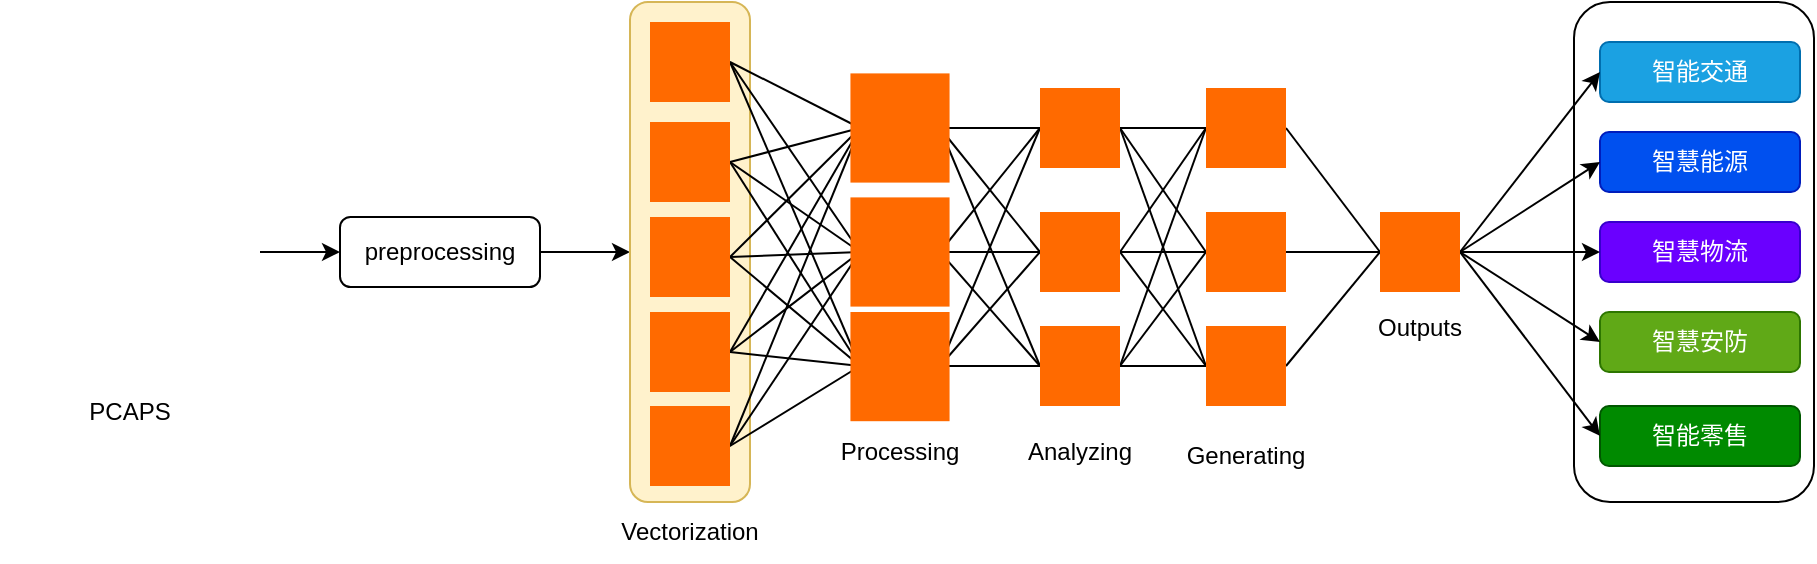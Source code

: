 <mxfile version="26.0.11">
  <diagram name="第 1 页" id="4YExwLPAchp78t5S7wiB">
    <mxGraphModel dx="1221" dy="759" grid="1" gridSize="10" guides="1" tooltips="1" connect="1" arrows="1" fold="1" page="1" pageScale="1" pageWidth="827" pageHeight="1169" math="0" shadow="0">
      <root>
        <mxCell id="0" />
        <mxCell id="1" parent="0" />
        <mxCell id="H4Bm_aIChpjqzIzomqdf-14" style="edgeStyle=orthogonalEdgeStyle;rounded=0;orthogonalLoop=1;jettySize=auto;html=1;exitX=1;exitY=0.5;exitDx=0;exitDy=0;entryX=0;entryY=0.5;entryDx=0;entryDy=0;" edge="1" parent="1" source="H4Bm_aIChpjqzIzomqdf-1" target="H4Bm_aIChpjqzIzomqdf-4">
          <mxGeometry relative="1" as="geometry" />
        </mxCell>
        <mxCell id="H4Bm_aIChpjqzIzomqdf-1" value="" style="shape=image;verticalLabelPosition=bottom;labelBackgroundColor=default;verticalAlign=top;aspect=fixed;imageAspect=0;image=https://ih1.redbubble.net/image.2098253031.774/st,small,845x845-pad,1000x1000,f8f8f8.u2.jpg;" vertex="1" parent="1">
          <mxGeometry x="40" y="120" width="130" height="130" as="geometry" />
        </mxCell>
        <mxCell id="H4Bm_aIChpjqzIzomqdf-2" value="PCAPS" style="text;html=1;align=center;verticalAlign=middle;whiteSpace=wrap;rounded=0;" vertex="1" parent="1">
          <mxGeometry x="75" y="250" width="60" height="30" as="geometry" />
        </mxCell>
        <mxCell id="H4Bm_aIChpjqzIzomqdf-15" style="edgeStyle=orthogonalEdgeStyle;rounded=0;orthogonalLoop=1;jettySize=auto;html=1;exitX=1;exitY=0.5;exitDx=0;exitDy=0;entryX=0;entryY=0.5;entryDx=0;entryDy=0;" edge="1" parent="1" source="H4Bm_aIChpjqzIzomqdf-4" target="H4Bm_aIChpjqzIzomqdf-7">
          <mxGeometry relative="1" as="geometry" />
        </mxCell>
        <mxCell id="H4Bm_aIChpjqzIzomqdf-4" value="preprocessing" style="rounded=1;whiteSpace=wrap;html=1;" vertex="1" parent="1">
          <mxGeometry x="210" y="167.5" width="100" height="35" as="geometry" />
        </mxCell>
        <mxCell id="H4Bm_aIChpjqzIzomqdf-7" value="" style="rounded=1;whiteSpace=wrap;html=1;fillColor=#fff2cc;strokeColor=#d6b656;" vertex="1" parent="1">
          <mxGeometry x="355" y="60" width="60" height="250" as="geometry" />
        </mxCell>
        <mxCell id="H4Bm_aIChpjqzIzomqdf-13" value="Vectorization" style="text;html=1;align=center;verticalAlign=middle;whiteSpace=wrap;rounded=0;" vertex="1" parent="1">
          <mxGeometry x="355" y="310" width="60" height="30" as="geometry" />
        </mxCell>
        <mxCell id="H4Bm_aIChpjqzIzomqdf-19" value="" style="endArrow=none;html=1;rounded=0;exitX=1;exitY=0.5;exitDx=0;exitDy=0;entryX=0;entryY=0.5;entryDx=0;entryDy=0;" edge="1" parent="1">
          <mxGeometry width="50" height="50" relative="1" as="geometry">
            <mxPoint x="405" y="90" as="sourcePoint" />
            <mxPoint x="470" y="123" as="targetPoint" />
          </mxGeometry>
        </mxCell>
        <mxCell id="H4Bm_aIChpjqzIzomqdf-21" value="" style="endArrow=none;html=1;rounded=0;exitX=1;exitY=0.5;exitDx=0;exitDy=0;entryX=0;entryY=0.5;entryDx=0;entryDy=0;" edge="1" parent="1">
          <mxGeometry width="50" height="50" relative="1" as="geometry">
            <mxPoint x="405" y="90" as="sourcePoint" />
            <mxPoint x="470" y="185" as="targetPoint" />
          </mxGeometry>
        </mxCell>
        <mxCell id="H4Bm_aIChpjqzIzomqdf-22" value="" style="endArrow=none;html=1;rounded=0;entryX=0;entryY=0.5;entryDx=0;entryDy=0;exitX=1;exitY=0.5;exitDx=0;exitDy=0;" edge="1" parent="1">
          <mxGeometry width="50" height="50" relative="1" as="geometry">
            <mxPoint x="405" y="90" as="sourcePoint" />
            <mxPoint x="470" y="242" as="targetPoint" />
          </mxGeometry>
        </mxCell>
        <mxCell id="H4Bm_aIChpjqzIzomqdf-23" value="" style="endArrow=none;html=1;rounded=0;exitX=1;exitY=0.5;exitDx=0;exitDy=0;entryX=0;entryY=0.5;entryDx=0;entryDy=0;" edge="1" parent="1">
          <mxGeometry width="50" height="50" relative="1" as="geometry">
            <mxPoint x="405" y="140" as="sourcePoint" />
            <mxPoint x="470" y="123" as="targetPoint" />
          </mxGeometry>
        </mxCell>
        <mxCell id="H4Bm_aIChpjqzIzomqdf-24" value="" style="endArrow=none;html=1;rounded=0;exitX=1;exitY=0.5;exitDx=0;exitDy=0;entryX=0;entryY=0.5;entryDx=0;entryDy=0;" edge="1" parent="1">
          <mxGeometry width="50" height="50" relative="1" as="geometry">
            <mxPoint x="405" y="140" as="sourcePoint" />
            <mxPoint x="470" y="185" as="targetPoint" />
          </mxGeometry>
        </mxCell>
        <mxCell id="H4Bm_aIChpjqzIzomqdf-25" value="" style="endArrow=none;html=1;rounded=0;exitX=1;exitY=0.5;exitDx=0;exitDy=0;entryX=0;entryY=0.5;entryDx=0;entryDy=0;" edge="1" parent="1">
          <mxGeometry width="50" height="50" relative="1" as="geometry">
            <mxPoint x="405" y="140" as="sourcePoint" />
            <mxPoint x="470" y="242" as="targetPoint" />
          </mxGeometry>
        </mxCell>
        <mxCell id="H4Bm_aIChpjqzIzomqdf-26" value="" style="endArrow=none;html=1;rounded=0;exitX=1;exitY=0.5;exitDx=0;exitDy=0;entryX=0;entryY=0.5;entryDx=0;entryDy=0;" edge="1" parent="1">
          <mxGeometry width="50" height="50" relative="1" as="geometry">
            <mxPoint x="405" y="187.5" as="sourcePoint" />
            <mxPoint x="470" y="123" as="targetPoint" />
          </mxGeometry>
        </mxCell>
        <mxCell id="H4Bm_aIChpjqzIzomqdf-27" value="" style="endArrow=none;html=1;rounded=0;exitX=1;exitY=0.5;exitDx=0;exitDy=0;entryX=0;entryY=0.5;entryDx=0;entryDy=0;" edge="1" parent="1">
          <mxGeometry width="50" height="50" relative="1" as="geometry">
            <mxPoint x="405" y="187.5" as="sourcePoint" />
            <mxPoint x="470" y="185" as="targetPoint" />
          </mxGeometry>
        </mxCell>
        <mxCell id="H4Bm_aIChpjqzIzomqdf-28" value="" style="endArrow=none;html=1;rounded=0;exitX=1;exitY=0.5;exitDx=0;exitDy=0;entryX=0;entryY=0.5;entryDx=0;entryDy=0;" edge="1" parent="1">
          <mxGeometry width="50" height="50" relative="1" as="geometry">
            <mxPoint x="405" y="187.5" as="sourcePoint" />
            <mxPoint x="470" y="242" as="targetPoint" />
          </mxGeometry>
        </mxCell>
        <mxCell id="H4Bm_aIChpjqzIzomqdf-29" value="" style="endArrow=none;html=1;rounded=0;exitX=1;exitY=0.5;exitDx=0;exitDy=0;entryX=0;entryY=0.5;entryDx=0;entryDy=0;" edge="1" parent="1">
          <mxGeometry width="50" height="50" relative="1" as="geometry">
            <mxPoint x="405" y="235" as="sourcePoint" />
            <mxPoint x="470" y="123" as="targetPoint" />
          </mxGeometry>
        </mxCell>
        <mxCell id="H4Bm_aIChpjqzIzomqdf-30" value="" style="endArrow=none;html=1;rounded=0;exitX=1;exitY=0.5;exitDx=0;exitDy=0;entryX=0;entryY=0.5;entryDx=0;entryDy=0;" edge="1" parent="1">
          <mxGeometry width="50" height="50" relative="1" as="geometry">
            <mxPoint x="405" y="235" as="sourcePoint" />
            <mxPoint x="470" y="185" as="targetPoint" />
          </mxGeometry>
        </mxCell>
        <mxCell id="H4Bm_aIChpjqzIzomqdf-31" value="" style="endArrow=none;html=1;rounded=0;exitX=1;exitY=0.5;exitDx=0;exitDy=0;entryX=0;entryY=0.5;entryDx=0;entryDy=0;" edge="1" parent="1">
          <mxGeometry width="50" height="50" relative="1" as="geometry">
            <mxPoint x="405" y="235" as="sourcePoint" />
            <mxPoint x="470" y="242" as="targetPoint" />
          </mxGeometry>
        </mxCell>
        <mxCell id="H4Bm_aIChpjqzIzomqdf-32" value="" style="endArrow=none;html=1;rounded=0;exitX=1;exitY=0.5;exitDx=0;exitDy=0;entryX=0;entryY=0.5;entryDx=0;entryDy=0;" edge="1" parent="1">
          <mxGeometry width="50" height="50" relative="1" as="geometry">
            <mxPoint x="405" y="282" as="sourcePoint" />
            <mxPoint x="470" y="242" as="targetPoint" />
          </mxGeometry>
        </mxCell>
        <mxCell id="H4Bm_aIChpjqzIzomqdf-34" value="" style="endArrow=none;html=1;rounded=0;exitX=1;exitY=0.5;exitDx=0;exitDy=0;entryX=0;entryY=0.5;entryDx=0;entryDy=0;" edge="1" parent="1">
          <mxGeometry width="50" height="50" relative="1" as="geometry">
            <mxPoint x="405" y="282" as="sourcePoint" />
            <mxPoint x="470" y="123" as="targetPoint" />
          </mxGeometry>
        </mxCell>
        <mxCell id="H4Bm_aIChpjqzIzomqdf-35" value="" style="endArrow=none;html=1;rounded=0;exitX=1;exitY=0.5;exitDx=0;exitDy=0;entryX=0;entryY=0.5;entryDx=0;entryDy=0;" edge="1" parent="1">
          <mxGeometry width="50" height="50" relative="1" as="geometry">
            <mxPoint x="405" y="282" as="sourcePoint" />
            <mxPoint x="470" y="185" as="targetPoint" />
          </mxGeometry>
        </mxCell>
        <mxCell id="H4Bm_aIChpjqzIzomqdf-44" value="" style="endArrow=none;html=1;rounded=0;exitX=1;exitY=0.5;exitDx=0;exitDy=0;entryX=0;entryY=0.5;entryDx=0;entryDy=0;" edge="1" parent="1">
          <mxGeometry width="50" height="50" relative="1" as="geometry">
            <mxPoint x="510" y="123" as="sourcePoint" />
            <mxPoint x="560" y="123" as="targetPoint" />
          </mxGeometry>
        </mxCell>
        <mxCell id="H4Bm_aIChpjqzIzomqdf-48" value="" style="endArrow=none;html=1;rounded=0;exitX=1;exitY=0.5;exitDx=0;exitDy=0;entryX=0;entryY=0.5;entryDx=0;entryDy=0;" edge="1" parent="1">
          <mxGeometry width="50" height="50" relative="1" as="geometry">
            <mxPoint x="510" y="123" as="sourcePoint" />
            <mxPoint x="560" y="185" as="targetPoint" />
          </mxGeometry>
        </mxCell>
        <mxCell id="H4Bm_aIChpjqzIzomqdf-49" value="" style="endArrow=none;html=1;rounded=0;exitX=1;exitY=0.5;exitDx=0;exitDy=0;entryX=0;entryY=0.5;entryDx=0;entryDy=0;" edge="1" parent="1">
          <mxGeometry width="50" height="50" relative="1" as="geometry">
            <mxPoint x="510" y="123" as="sourcePoint" />
            <mxPoint x="560" y="242" as="targetPoint" />
          </mxGeometry>
        </mxCell>
        <mxCell id="H4Bm_aIChpjqzIzomqdf-50" value="" style="endArrow=none;html=1;rounded=0;exitX=1;exitY=0.5;exitDx=0;exitDy=0;entryX=0;entryY=0.5;entryDx=0;entryDy=0;" edge="1" parent="1">
          <mxGeometry width="50" height="50" relative="1" as="geometry">
            <mxPoint x="510" y="185" as="sourcePoint" />
            <mxPoint x="560" y="123" as="targetPoint" />
          </mxGeometry>
        </mxCell>
        <mxCell id="H4Bm_aIChpjqzIzomqdf-51" value="" style="endArrow=none;html=1;rounded=0;exitX=1;exitY=0.5;exitDx=0;exitDy=0;" edge="1" parent="1">
          <mxGeometry width="50" height="50" relative="1" as="geometry">
            <mxPoint x="510" y="185" as="sourcePoint" />
            <mxPoint x="560" y="185" as="targetPoint" />
          </mxGeometry>
        </mxCell>
        <mxCell id="H4Bm_aIChpjqzIzomqdf-52" value="" style="endArrow=none;html=1;rounded=0;exitX=1;exitY=0.5;exitDx=0;exitDy=0;entryX=0;entryY=0.5;entryDx=0;entryDy=0;" edge="1" parent="1">
          <mxGeometry width="50" height="50" relative="1" as="geometry">
            <mxPoint x="510" y="242" as="sourcePoint" />
            <mxPoint x="560" y="185" as="targetPoint" />
          </mxGeometry>
        </mxCell>
        <mxCell id="H4Bm_aIChpjqzIzomqdf-53" value="" style="endArrow=none;html=1;rounded=0;exitX=1;exitY=0.5;exitDx=0;exitDy=0;entryX=0;entryY=0.5;entryDx=0;entryDy=0;" edge="1" parent="1">
          <mxGeometry width="50" height="50" relative="1" as="geometry">
            <mxPoint x="510" y="185" as="sourcePoint" />
            <mxPoint x="560" y="242" as="targetPoint" />
          </mxGeometry>
        </mxCell>
        <mxCell id="H4Bm_aIChpjqzIzomqdf-54" value="" style="endArrow=none;html=1;rounded=0;exitX=1;exitY=0.5;exitDx=0;exitDy=0;entryX=0;entryY=0.5;entryDx=0;entryDy=0;" edge="1" parent="1">
          <mxGeometry width="50" height="50" relative="1" as="geometry">
            <mxPoint x="510" y="242" as="sourcePoint" />
            <mxPoint x="560" y="242" as="targetPoint" />
          </mxGeometry>
        </mxCell>
        <mxCell id="H4Bm_aIChpjqzIzomqdf-56" value="" style="endArrow=none;html=1;rounded=0;exitX=1;exitY=0.5;exitDx=0;exitDy=0;entryX=0;entryY=0.5;entryDx=0;entryDy=0;" edge="1" parent="1">
          <mxGeometry width="50" height="50" relative="1" as="geometry">
            <mxPoint x="510" y="242" as="sourcePoint" />
            <mxPoint x="560" y="123" as="targetPoint" />
          </mxGeometry>
        </mxCell>
        <mxCell id="H4Bm_aIChpjqzIzomqdf-58" value="" style="endArrow=none;html=1;rounded=0;exitX=1;exitY=0.5;exitDx=0;exitDy=0;entryX=0;entryY=0.5;entryDx=0;entryDy=0;" edge="1" parent="1">
          <mxGeometry width="50" height="50" relative="1" as="geometry">
            <mxPoint x="600" y="123" as="sourcePoint" />
            <mxPoint x="643" y="123" as="targetPoint" />
          </mxGeometry>
        </mxCell>
        <mxCell id="H4Bm_aIChpjqzIzomqdf-59" value="" style="endArrow=none;html=1;rounded=0;exitX=1;exitY=0.5;exitDx=0;exitDy=0;entryX=0;entryY=0.5;entryDx=0;entryDy=0;" edge="1" parent="1">
          <mxGeometry width="50" height="50" relative="1" as="geometry">
            <mxPoint x="600" y="123" as="sourcePoint" />
            <mxPoint x="643" y="185" as="targetPoint" />
          </mxGeometry>
        </mxCell>
        <mxCell id="H4Bm_aIChpjqzIzomqdf-60" value="" style="endArrow=none;html=1;rounded=0;exitX=1;exitY=0.5;exitDx=0;exitDy=0;entryX=0;entryY=0.5;entryDx=0;entryDy=0;" edge="1" parent="1">
          <mxGeometry width="50" height="50" relative="1" as="geometry">
            <mxPoint x="600" y="123" as="sourcePoint" />
            <mxPoint x="643" y="242" as="targetPoint" />
          </mxGeometry>
        </mxCell>
        <mxCell id="H4Bm_aIChpjqzIzomqdf-61" value="" style="endArrow=none;html=1;rounded=0;exitX=1;exitY=0.5;exitDx=0;exitDy=0;entryX=0;entryY=0.5;entryDx=0;entryDy=0;" edge="1" parent="1">
          <mxGeometry width="50" height="50" relative="1" as="geometry">
            <mxPoint x="600" y="185" as="sourcePoint" />
            <mxPoint x="643" y="123" as="targetPoint" />
          </mxGeometry>
        </mxCell>
        <mxCell id="H4Bm_aIChpjqzIzomqdf-62" value="" style="endArrow=none;html=1;rounded=0;exitX=0;exitY=0.5;exitDx=0;exitDy=0;entryX=1;entryY=0.5;entryDx=0;entryDy=0;" edge="1" parent="1">
          <mxGeometry width="50" height="50" relative="1" as="geometry">
            <mxPoint x="643" y="185" as="sourcePoint" />
            <mxPoint x="600" y="185" as="targetPoint" />
          </mxGeometry>
        </mxCell>
        <mxCell id="H4Bm_aIChpjqzIzomqdf-63" value="" style="endArrow=none;html=1;rounded=0;exitX=1;exitY=0.5;exitDx=0;exitDy=0;entryX=0;entryY=0.5;entryDx=0;entryDy=0;" edge="1" parent="1">
          <mxGeometry width="50" height="50" relative="1" as="geometry">
            <mxPoint x="600" y="185" as="sourcePoint" />
            <mxPoint x="643" y="242" as="targetPoint" />
          </mxGeometry>
        </mxCell>
        <mxCell id="H4Bm_aIChpjqzIzomqdf-64" value="" style="endArrow=none;html=1;rounded=0;exitX=1;exitY=0.5;exitDx=0;exitDy=0;entryX=0;entryY=0.5;entryDx=0;entryDy=0;" edge="1" parent="1">
          <mxGeometry width="50" height="50" relative="1" as="geometry">
            <mxPoint x="600" y="242" as="sourcePoint" />
            <mxPoint x="643" y="242" as="targetPoint" />
          </mxGeometry>
        </mxCell>
        <mxCell id="H4Bm_aIChpjqzIzomqdf-65" value="" style="endArrow=none;html=1;rounded=0;exitX=1;exitY=0.5;exitDx=0;exitDy=0;entryX=0;entryY=0.5;entryDx=0;entryDy=0;" edge="1" parent="1">
          <mxGeometry width="50" height="50" relative="1" as="geometry">
            <mxPoint x="600" y="242" as="sourcePoint" />
            <mxPoint x="643" y="185" as="targetPoint" />
          </mxGeometry>
        </mxCell>
        <mxCell id="H4Bm_aIChpjqzIzomqdf-66" value="" style="endArrow=none;html=1;rounded=0;exitX=1;exitY=0.5;exitDx=0;exitDy=0;entryX=0;entryY=0.5;entryDx=0;entryDy=0;" edge="1" parent="1">
          <mxGeometry width="50" height="50" relative="1" as="geometry">
            <mxPoint x="600" y="242" as="sourcePoint" />
            <mxPoint x="643" y="123" as="targetPoint" />
          </mxGeometry>
        </mxCell>
        <mxCell id="H4Bm_aIChpjqzIzomqdf-68" value="" style="endArrow=none;html=1;rounded=0;exitX=1;exitY=0.5;exitDx=0;exitDy=0;entryX=0;entryY=0.5;entryDx=0;entryDy=0;" edge="1" parent="1">
          <mxGeometry width="50" height="50" relative="1" as="geometry">
            <mxPoint x="683" y="123" as="sourcePoint" />
            <mxPoint x="730" y="185" as="targetPoint" />
          </mxGeometry>
        </mxCell>
        <mxCell id="H4Bm_aIChpjqzIzomqdf-70" value="" style="endArrow=none;html=1;rounded=0;exitX=1;exitY=0.5;exitDx=0;exitDy=0;entryX=0;entryY=0.5;entryDx=0;entryDy=0;" edge="1" parent="1">
          <mxGeometry width="50" height="50" relative="1" as="geometry">
            <mxPoint x="683" y="185" as="sourcePoint" />
            <mxPoint x="730" y="185" as="targetPoint" />
          </mxGeometry>
        </mxCell>
        <mxCell id="H4Bm_aIChpjqzIzomqdf-71" value="" style="endArrow=none;html=1;rounded=0;exitX=1;exitY=0.5;exitDx=0;exitDy=0;entryX=0;entryY=0.5;entryDx=0;entryDy=0;" edge="1" parent="1">
          <mxGeometry width="50" height="50" relative="1" as="geometry">
            <mxPoint x="683" y="242" as="sourcePoint" />
            <mxPoint x="730" y="185" as="targetPoint" />
          </mxGeometry>
        </mxCell>
        <mxCell id="H4Bm_aIChpjqzIzomqdf-72" value="" style="rounded=1;whiteSpace=wrap;html=1;" vertex="1" parent="1">
          <mxGeometry x="827" y="60" width="120" height="250" as="geometry" />
        </mxCell>
        <mxCell id="H4Bm_aIChpjqzIzomqdf-73" value="智能交通" style="rounded=1;whiteSpace=wrap;html=1;fillColor=#1ba1e2;fontColor=#ffffff;strokeColor=#006EAF;" vertex="1" parent="1">
          <mxGeometry x="840" y="80" width="100" height="30" as="geometry" />
        </mxCell>
        <mxCell id="H4Bm_aIChpjqzIzomqdf-74" value="智慧能源" style="rounded=1;whiteSpace=wrap;html=1;fillColor=#0050ef;fontColor=#ffffff;strokeColor=#001DBC;" vertex="1" parent="1">
          <mxGeometry x="840" y="125" width="100" height="30" as="geometry" />
        </mxCell>
        <mxCell id="H4Bm_aIChpjqzIzomqdf-75" value="智慧物流" style="rounded=1;whiteSpace=wrap;html=1;fillColor=#6a00ff;fontColor=#ffffff;strokeColor=#3700CC;" vertex="1" parent="1">
          <mxGeometry x="840" y="170" width="100" height="30" as="geometry" />
        </mxCell>
        <mxCell id="H4Bm_aIChpjqzIzomqdf-76" value="智慧安防" style="rounded=1;whiteSpace=wrap;html=1;fillColor=#60a917;fontColor=#ffffff;strokeColor=#2D7600;" vertex="1" parent="1">
          <mxGeometry x="840" y="215" width="100" height="30" as="geometry" />
        </mxCell>
        <mxCell id="H4Bm_aIChpjqzIzomqdf-77" value="智能零售" style="rounded=1;whiteSpace=wrap;html=1;fillColor=#008a00;fontColor=#ffffff;strokeColor=#005700;" vertex="1" parent="1">
          <mxGeometry x="840" y="262" width="100" height="30" as="geometry" />
        </mxCell>
        <mxCell id="H4Bm_aIChpjqzIzomqdf-79" value="" style="endArrow=classic;html=1;rounded=0;exitX=1;exitY=0.5;exitDx=0;exitDy=0;entryX=0;entryY=0.5;entryDx=0;entryDy=0;" edge="1" parent="1" target="H4Bm_aIChpjqzIzomqdf-73">
          <mxGeometry width="50" height="50" relative="1" as="geometry">
            <mxPoint x="770" y="185" as="sourcePoint" />
            <mxPoint x="530" y="210" as="targetPoint" />
          </mxGeometry>
        </mxCell>
        <mxCell id="H4Bm_aIChpjqzIzomqdf-80" value="" style="endArrow=classic;html=1;rounded=0;exitX=1;exitY=0.5;exitDx=0;exitDy=0;entryX=0;entryY=0.5;entryDx=0;entryDy=0;" edge="1" parent="1" target="H4Bm_aIChpjqzIzomqdf-74">
          <mxGeometry width="50" height="50" relative="1" as="geometry">
            <mxPoint x="770" y="185" as="sourcePoint" />
            <mxPoint x="850" y="105" as="targetPoint" />
          </mxGeometry>
        </mxCell>
        <mxCell id="H4Bm_aIChpjqzIzomqdf-81" value="" style="endArrow=classic;html=1;rounded=0;exitX=1;exitY=0.5;exitDx=0;exitDy=0;entryX=0;entryY=0.5;entryDx=0;entryDy=0;" edge="1" parent="1" target="H4Bm_aIChpjqzIzomqdf-75">
          <mxGeometry width="50" height="50" relative="1" as="geometry">
            <mxPoint x="770" y="185" as="sourcePoint" />
            <mxPoint x="860" y="115" as="targetPoint" />
          </mxGeometry>
        </mxCell>
        <mxCell id="H4Bm_aIChpjqzIzomqdf-82" value="" style="endArrow=classic;html=1;rounded=0;exitX=1;exitY=0.5;exitDx=0;exitDy=0;entryX=0;entryY=0.5;entryDx=0;entryDy=0;" edge="1" parent="1" target="H4Bm_aIChpjqzIzomqdf-76">
          <mxGeometry width="50" height="50" relative="1" as="geometry">
            <mxPoint x="770" y="185" as="sourcePoint" />
            <mxPoint x="870" y="125" as="targetPoint" />
          </mxGeometry>
        </mxCell>
        <mxCell id="H4Bm_aIChpjqzIzomqdf-83" value="" style="endArrow=classic;html=1;rounded=0;exitX=1;exitY=0.5;exitDx=0;exitDy=0;entryX=0;entryY=0.5;entryDx=0;entryDy=0;" edge="1" parent="1" target="H4Bm_aIChpjqzIzomqdf-77">
          <mxGeometry width="50" height="50" relative="1" as="geometry">
            <mxPoint x="770" y="185" as="sourcePoint" />
            <mxPoint x="880" y="135" as="targetPoint" />
          </mxGeometry>
        </mxCell>
        <mxCell id="H4Bm_aIChpjqzIzomqdf-84" value="Outputs" style="text;html=1;align=center;verticalAlign=middle;whiteSpace=wrap;rounded=0;" vertex="1" parent="1">
          <mxGeometry x="720" y="207.5" width="60" height="30" as="geometry" />
        </mxCell>
        <mxCell id="H4Bm_aIChpjqzIzomqdf-87" value="" style="points=[];aspect=fixed;html=1;align=center;shadow=0;dashed=0;fillColor=#FF6A00;strokeColor=none;shape=mxgraph.alibaba_cloud.nlp_natural_language_processing;" vertex="1" parent="1">
          <mxGeometry x="465.22" y="95.7" width="49.56" height="54.6" as="geometry" />
        </mxCell>
        <mxCell id="H4Bm_aIChpjqzIzomqdf-88" value="" style="points=[];aspect=fixed;html=1;align=center;shadow=0;dashed=0;fillColor=#FF6A00;strokeColor=none;shape=mxgraph.alibaba_cloud.nlp_natural_language_processing;" vertex="1" parent="1">
          <mxGeometry x="465.22" y="157.7" width="49.56" height="54.6" as="geometry" />
        </mxCell>
        <mxCell id="H4Bm_aIChpjqzIzomqdf-89" value="" style="points=[];aspect=fixed;html=1;align=center;shadow=0;dashed=0;fillColor=#FF6A00;strokeColor=none;shape=mxgraph.alibaba_cloud.nlp_natural_language_processing;" vertex="1" parent="1">
          <mxGeometry x="465.22" y="215" width="49.56" height="54.6" as="geometry" />
        </mxCell>
        <mxCell id="H4Bm_aIChpjqzIzomqdf-90" value="" style="points=[];aspect=fixed;html=1;align=center;shadow=0;dashed=0;fillColor=#FF6A00;strokeColor=none;shape=mxgraph.alibaba_cloud.nlp-ke_keyword_extraction;" vertex="1" parent="1">
          <mxGeometry x="643" y="103" width="40" height="40" as="geometry" />
        </mxCell>
        <mxCell id="H4Bm_aIChpjqzIzomqdf-91" value="" style="points=[];aspect=fixed;html=1;align=center;shadow=0;dashed=0;fillColor=#FF6A00;strokeColor=none;shape=mxgraph.alibaba_cloud.nlp-pos_part-of-speech_tagging;" vertex="1" parent="1">
          <mxGeometry x="365" y="70" width="40" height="40" as="geometry" />
        </mxCell>
        <mxCell id="H4Bm_aIChpjqzIzomqdf-92" value="" style="points=[];aspect=fixed;html=1;align=center;shadow=0;dashed=0;fillColor=#FF6A00;strokeColor=none;shape=mxgraph.alibaba_cloud.nlp-pos_part-of-speech_tagging;" vertex="1" parent="1">
          <mxGeometry x="365" y="120" width="40" height="40" as="geometry" />
        </mxCell>
        <mxCell id="H4Bm_aIChpjqzIzomqdf-93" value="" style="points=[];aspect=fixed;html=1;align=center;shadow=0;dashed=0;fillColor=#FF6A00;strokeColor=none;shape=mxgraph.alibaba_cloud.nlp-pos_part-of-speech_tagging;" vertex="1" parent="1">
          <mxGeometry x="365" y="167.5" width="40" height="40" as="geometry" />
        </mxCell>
        <mxCell id="H4Bm_aIChpjqzIzomqdf-94" value="" style="points=[];aspect=fixed;html=1;align=center;shadow=0;dashed=0;fillColor=#FF6A00;strokeColor=none;shape=mxgraph.alibaba_cloud.nlp-pos_part-of-speech_tagging;" vertex="1" parent="1">
          <mxGeometry x="365" y="215" width="40" height="40" as="geometry" />
        </mxCell>
        <mxCell id="H4Bm_aIChpjqzIzomqdf-95" value="" style="points=[];aspect=fixed;html=1;align=center;shadow=0;dashed=0;fillColor=#FF6A00;strokeColor=none;shape=mxgraph.alibaba_cloud.nlp-pos_part-of-speech_tagging;" vertex="1" parent="1">
          <mxGeometry x="365" y="262" width="40" height="40" as="geometry" />
        </mxCell>
        <mxCell id="H4Bm_aIChpjqzIzomqdf-96" value="" style="points=[];aspect=fixed;html=1;align=center;shadow=0;dashed=0;fillColor=#FF6A00;strokeColor=none;shape=mxgraph.alibaba_cloud.nlp-ws_word_segmentation;" vertex="1" parent="1">
          <mxGeometry x="730" y="165" width="40" height="40" as="geometry" />
        </mxCell>
        <mxCell id="H4Bm_aIChpjqzIzomqdf-100" value="" style="points=[];aspect=fixed;html=1;align=center;shadow=0;dashed=0;fillColor=#FF6A00;strokeColor=none;shape=mxgraph.alibaba_cloud.nlp-sa_sentiment_analysis;" vertex="1" parent="1">
          <mxGeometry x="560" y="103" width="40" height="40" as="geometry" />
        </mxCell>
        <mxCell id="H4Bm_aIChpjqzIzomqdf-104" value="" style="points=[];aspect=fixed;html=1;align=center;shadow=0;dashed=0;fillColor=#FF6A00;strokeColor=none;shape=mxgraph.alibaba_cloud.nlp-sa_sentiment_analysis;" vertex="1" parent="1">
          <mxGeometry x="560" y="165" width="40" height="40" as="geometry" />
        </mxCell>
        <mxCell id="H4Bm_aIChpjqzIzomqdf-105" value="" style="points=[];aspect=fixed;html=1;align=center;shadow=0;dashed=0;fillColor=#FF6A00;strokeColor=none;shape=mxgraph.alibaba_cloud.nlp-sa_sentiment_analysis;" vertex="1" parent="1">
          <mxGeometry x="560" y="222" width="40" height="40" as="geometry" />
        </mxCell>
        <mxCell id="H4Bm_aIChpjqzIzomqdf-107" value="" style="points=[];aspect=fixed;html=1;align=center;shadow=0;dashed=0;fillColor=#FF6A00;strokeColor=none;shape=mxgraph.alibaba_cloud.nlp-ke_keyword_extraction;" vertex="1" parent="1">
          <mxGeometry x="643" y="165" width="40" height="40" as="geometry" />
        </mxCell>
        <mxCell id="H4Bm_aIChpjqzIzomqdf-108" value="" style="points=[];aspect=fixed;html=1;align=center;shadow=0;dashed=0;fillColor=#FF6A00;strokeColor=none;shape=mxgraph.alibaba_cloud.nlp-ke_keyword_extraction;" vertex="1" parent="1">
          <mxGeometry x="643" y="222" width="40" height="40" as="geometry" />
        </mxCell>
        <mxCell id="H4Bm_aIChpjqzIzomqdf-109" value="Processing" style="text;html=1;align=center;verticalAlign=middle;whiteSpace=wrap;rounded=0;" vertex="1" parent="1">
          <mxGeometry x="460" y="269.6" width="60" height="30" as="geometry" />
        </mxCell>
        <mxCell id="H4Bm_aIChpjqzIzomqdf-110" value="Analyzing" style="text;html=1;align=center;verticalAlign=middle;whiteSpace=wrap;rounded=0;" vertex="1" parent="1">
          <mxGeometry x="550" y="269.6" width="60" height="30" as="geometry" />
        </mxCell>
        <mxCell id="H4Bm_aIChpjqzIzomqdf-111" value="Generating" style="text;html=1;align=center;verticalAlign=middle;whiteSpace=wrap;rounded=0;" vertex="1" parent="1">
          <mxGeometry x="633" y="272" width="60" height="30" as="geometry" />
        </mxCell>
      </root>
    </mxGraphModel>
  </diagram>
</mxfile>
